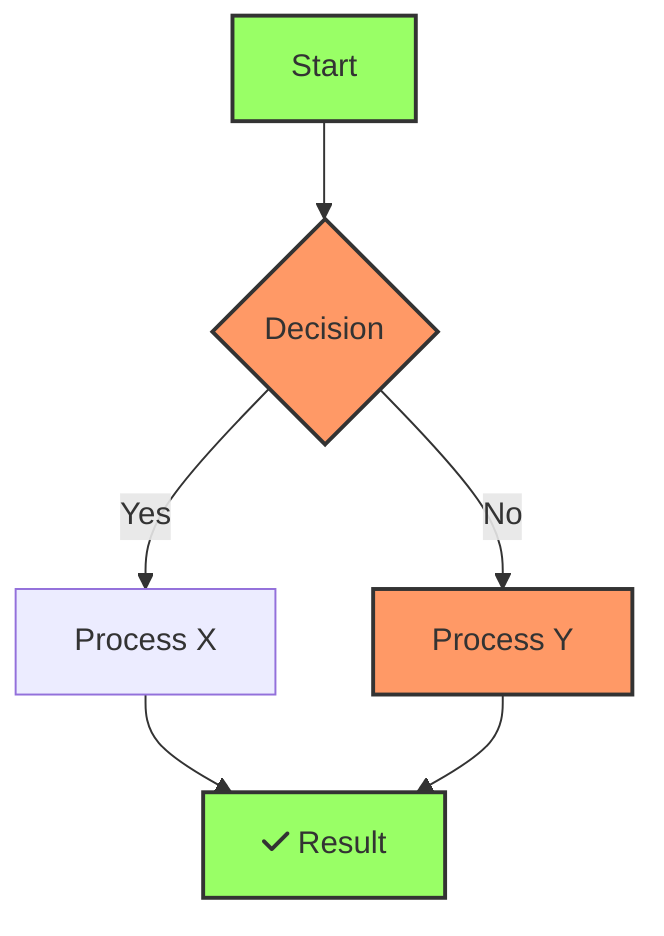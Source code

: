 flowchart TD
    A[Start] --> B{Decision}
    B -->|Yes| C[Process X]
    B -->|No| D[Process Y]
    C --> E[fa:fa-check Result]
    D --> E
    
    classDef green fill:#9f6,stroke:#333,stroke-width:2px;
    classDef red fill:#f96,stroke:#333,stroke-width:2px;
    
    class A,E green
    class B,D red